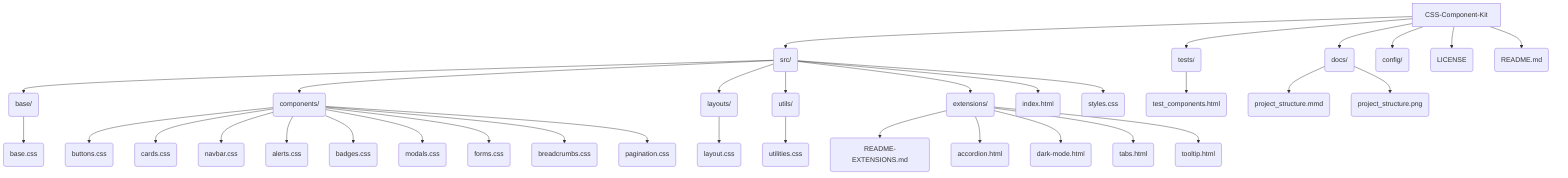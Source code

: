graph TD
    A[CSS-Component-Kit] --> B(src/)
    A --> C(tests/)
    A --> D(docs/)
    A --> E(config/)
    B --> B1(base/)
    B --> B2(components/)
    B --> B3(layouts/)
    B --> B4(utils/)
    B --> B5(extensions/)
    B --> B6(index.html)
    B --> B7(styles.css)
    B1 --> B1a(base.css)
    B2 --> B2a(buttons.css)
    B2 --> B2b(cards.css)
    B2 --> B2c(navbar.css)
    B2 --> B2d(alerts.css)
    B2 --> B2e(badges.css)
    B2 --> B2f(modals.css)
    B2 --> B2g(forms.css)
    B2 --> B2h(breadcrumbs.css)
    B2 --> B2i(pagination.css)
    B3 --> B3a(layout.css)
    B4 --> B4a(utilities.css)
    B5 --> B5a(README-EXTENSIONS.md)
    B5 --> B5b(accordion.html)
    B5 --> B5c(dark-mode.html)
    B5 --> B5d(tabs.html)
    B5 --> B5e(tooltip.html)
    C --> C1(test_components.html)
    D --> D1(project_structure.mmd)
    D --> D2(project_structure.png)
    A --> F(LICENSE)
    A --> G(README.md)